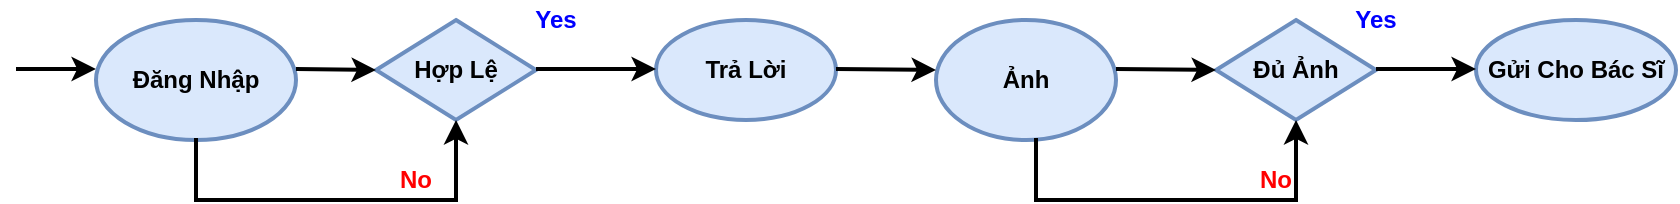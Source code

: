 <mxfile version="14.0.0" type="github" pages="2">
  <diagram name="Page-1" id="74e2e168-ea6b-b213-b513-2b3c1d86103e">
    <mxGraphModel dx="1209" dy="637" grid="0" gridSize="10" guides="1" tooltips="1" connect="1" arrows="1" fold="1" page="1" pageScale="1" pageWidth="1100" pageHeight="850" background="#ffffff" math="0" shadow="0">
      <root>
        <mxCell id="0" />
        <mxCell id="1" parent="0" />
        <mxCell id="TaB2tY3miVvT_ikd37O2-1" value="" style="endArrow=classic;html=1;strokeWidth=2;fontStyle=1" edge="1" parent="1">
          <mxGeometry width="50" height="50" relative="1" as="geometry">
            <mxPoint x="130" y="244.5" as="sourcePoint" />
            <mxPoint x="170" y="244.5" as="targetPoint" />
          </mxGeometry>
        </mxCell>
        <mxCell id="TaB2tY3miVvT_ikd37O2-2" value="Đăng Nhập" style="ellipse;whiteSpace=wrap;html=1;strokeWidth=2;fillColor=#dae8fc;strokeColor=#6c8ebf;fontStyle=1" vertex="1" parent="1">
          <mxGeometry x="170" y="220" width="100" height="60" as="geometry" />
        </mxCell>
        <mxCell id="TaB2tY3miVvT_ikd37O2-4" value="Hợp Lệ" style="rhombus;whiteSpace=wrap;html=1;strokeWidth=2;fillColor=#dae8fc;strokeColor=#6c8ebf;fontStyle=1" vertex="1" parent="1">
          <mxGeometry x="310" y="220" width="80" height="50" as="geometry" />
        </mxCell>
        <mxCell id="TaB2tY3miVvT_ikd37O2-6" value="Trả Lời" style="ellipse;whiteSpace=wrap;html=1;strokeWidth=2;fillColor=#dae8fc;strokeColor=#6c8ebf;fontStyle=1" vertex="1" parent="1">
          <mxGeometry x="450" y="220" width="90" height="50" as="geometry" />
        </mxCell>
        <mxCell id="TaB2tY3miVvT_ikd37O2-8" value="Ảnh" style="ellipse;whiteSpace=wrap;html=1;strokeWidth=2;fillColor=#dae8fc;strokeColor=#6c8ebf;fontStyle=1" vertex="1" parent="1">
          <mxGeometry x="590" y="220" width="90" height="60" as="geometry" />
        </mxCell>
        <mxCell id="TaB2tY3miVvT_ikd37O2-10" value="Đủ Ảnh" style="rhombus;whiteSpace=wrap;html=1;strokeWidth=2;fillColor=#dae8fc;strokeColor=#6c8ebf;fontStyle=1" vertex="1" parent="1">
          <mxGeometry x="730" y="220" width="80" height="50" as="geometry" />
        </mxCell>
        <mxCell id="TaB2tY3miVvT_ikd37O2-12" value="Gửi Cho Bác Sĩ" style="ellipse;whiteSpace=wrap;html=1;strokeWidth=2;fillColor=#dae8fc;strokeColor=#6c8ebf;fontStyle=1" vertex="1" parent="1">
          <mxGeometry x="860" y="220" width="100" height="50" as="geometry" />
        </mxCell>
        <mxCell id="TaB2tY3miVvT_ikd37O2-26" style="edgeStyle=orthogonalEdgeStyle;rounded=0;orthogonalLoop=1;jettySize=auto;html=1;exitX=1;exitY=0;exitDx=0;exitDy=0;entryX=0.5;entryY=1;entryDx=0;entryDy=0;strokeWidth=2;fontColor=#0000FF;" edge="1" parent="1" source="TaB2tY3miVvT_ikd37O2-14" target="TaB2tY3miVvT_ikd37O2-4">
          <mxGeometry relative="1" as="geometry" />
        </mxCell>
        <mxCell id="TaB2tY3miVvT_ikd37O2-14" value="" style="shape=partialRectangle;whiteSpace=wrap;html=1;bottom=1;right=1;left=1;top=0;fillColor=none;routingCenterX=-0.5;strokeWidth=2;fontStyle=1" vertex="1" parent="1">
          <mxGeometry x="220" y="280" width="130" height="30" as="geometry" />
        </mxCell>
        <mxCell id="TaB2tY3miVvT_ikd37O2-17" value="No" style="text;html=1;strokeColor=none;fillColor=none;align=center;verticalAlign=middle;whiteSpace=wrap;rounded=0;fontStyle=1;fontColor=#FF0000;" vertex="1" parent="1">
          <mxGeometry x="310" y="290" width="40" height="20" as="geometry" />
        </mxCell>
        <mxCell id="TaB2tY3miVvT_ikd37O2-18" value="No" style="text;html=1;strokeColor=none;fillColor=none;align=center;verticalAlign=middle;whiteSpace=wrap;rounded=0;fontStyle=1;fontColor=#FF0000;" vertex="1" parent="1">
          <mxGeometry x="740" y="290" width="40" height="20" as="geometry" />
        </mxCell>
        <mxCell id="TaB2tY3miVvT_ikd37O2-19" value="Yes" style="text;html=1;strokeColor=none;fillColor=none;align=center;verticalAlign=middle;whiteSpace=wrap;rounded=0;fontColor=#0000FF;fontStyle=1" vertex="1" parent="1">
          <mxGeometry x="380" y="210" width="40" height="20" as="geometry" />
        </mxCell>
        <mxCell id="TaB2tY3miVvT_ikd37O2-20" value="Yes" style="text;html=1;strokeColor=none;fillColor=none;align=center;verticalAlign=middle;whiteSpace=wrap;rounded=0;fontColor=#0000FF;fontStyle=1" vertex="1" parent="1">
          <mxGeometry x="790" y="210" width="40" height="20" as="geometry" />
        </mxCell>
        <mxCell id="TaB2tY3miVvT_ikd37O2-37" style="edgeStyle=orthogonalEdgeStyle;rounded=0;orthogonalLoop=1;jettySize=auto;html=1;exitX=1;exitY=0;exitDx=0;exitDy=0;entryX=0.5;entryY=1;entryDx=0;entryDy=0;strokeWidth=2;fontColor=#0000FF;" edge="1" parent="1" source="TaB2tY3miVvT_ikd37O2-27" target="TaB2tY3miVvT_ikd37O2-10">
          <mxGeometry relative="1" as="geometry" />
        </mxCell>
        <mxCell id="TaB2tY3miVvT_ikd37O2-27" value="" style="shape=partialRectangle;whiteSpace=wrap;html=1;bottom=1;right=1;left=1;top=0;fillColor=none;routingCenterX=-0.5;strokeWidth=2;fontStyle=1" vertex="1" parent="1">
          <mxGeometry x="640" y="280" width="130" height="30" as="geometry" />
        </mxCell>
        <mxCell id="TaB2tY3miVvT_ikd37O2-38" value="" style="endArrow=classic;html=1;strokeWidth=2;fontColor=#0000FF;" edge="1" parent="1">
          <mxGeometry width="50" height="50" relative="1" as="geometry">
            <mxPoint x="270" y="244.5" as="sourcePoint" />
            <mxPoint x="310" y="245" as="targetPoint" />
          </mxGeometry>
        </mxCell>
        <mxCell id="TaB2tY3miVvT_ikd37O2-39" value="" style="endArrow=classic;html=1;strokeWidth=2;fontColor=#0000FF;" edge="1" parent="1">
          <mxGeometry width="50" height="50" relative="1" as="geometry">
            <mxPoint x="390" y="244.5" as="sourcePoint" />
            <mxPoint x="450" y="244.5" as="targetPoint" />
          </mxGeometry>
        </mxCell>
        <mxCell id="TaB2tY3miVvT_ikd37O2-40" value="" style="endArrow=classic;html=1;strokeWidth=2;fontColor=#0000FF;" edge="1" parent="1">
          <mxGeometry width="50" height="50" relative="1" as="geometry">
            <mxPoint x="540" y="244.5" as="sourcePoint" />
            <mxPoint x="590" y="245" as="targetPoint" />
          </mxGeometry>
        </mxCell>
        <mxCell id="TaB2tY3miVvT_ikd37O2-41" value="" style="endArrow=classic;html=1;strokeWidth=2;fontColor=#0000FF;" edge="1" parent="1">
          <mxGeometry width="50" height="50" relative="1" as="geometry">
            <mxPoint x="680" y="244.5" as="sourcePoint" />
            <mxPoint x="730" y="245" as="targetPoint" />
          </mxGeometry>
        </mxCell>
        <mxCell id="TaB2tY3miVvT_ikd37O2-42" value="" style="endArrow=classic;html=1;strokeWidth=2;fontColor=#0000FF;" edge="1" parent="1">
          <mxGeometry width="50" height="50" relative="1" as="geometry">
            <mxPoint x="810" y="244.5" as="sourcePoint" />
            <mxPoint x="860" y="244.5" as="targetPoint" />
          </mxGeometry>
        </mxCell>
      </root>
    </mxGraphModel>
  </diagram>
  <diagram id="wlxb0YLAG6A_metRlZ4m" name="Page-2">
    <mxGraphModel dx="1209" dy="637" grid="0" gridSize="10" guides="1" tooltips="1" connect="1" arrows="1" fold="1" page="1" pageScale="1" pageWidth="1169" pageHeight="827" math="0" shadow="0">
      <root>
        <mxCell id="3ctKoOI5LQ1YCthlRaPR-0" />
        <mxCell id="3ctKoOI5LQ1YCthlRaPR-1" parent="3ctKoOI5LQ1YCthlRaPR-0" />
        <mxCell id="nVE98qUgq_cyAp84avSA-0" value="" style="endArrow=classic;html=1;strokeWidth=2;fontStyle=1" edge="1" parent="3ctKoOI5LQ1YCthlRaPR-1">
          <mxGeometry width="50" height="50" relative="1" as="geometry">
            <mxPoint x="120" y="194.5" as="sourcePoint" />
            <mxPoint x="160" y="194.5" as="targetPoint" />
          </mxGeometry>
        </mxCell>
        <mxCell id="nVE98qUgq_cyAp84avSA-1" value="Đăng Nhập" style="ellipse;whiteSpace=wrap;html=1;strokeWidth=2;fillColor=#dae8fc;strokeColor=#6c8ebf;fontStyle=1" vertex="1" parent="3ctKoOI5LQ1YCthlRaPR-1">
          <mxGeometry x="160" y="170" width="100" height="60" as="geometry" />
        </mxCell>
        <mxCell id="nVE98qUgq_cyAp84avSA-2" value="Hợp Lệ" style="rhombus;whiteSpace=wrap;html=1;strokeWidth=2;fillColor=#dae8fc;strokeColor=#6c8ebf;fontStyle=1" vertex="1" parent="3ctKoOI5LQ1YCthlRaPR-1">
          <mxGeometry x="300" y="170" width="80" height="50" as="geometry" />
        </mxCell>
        <mxCell id="nVE98qUgq_cyAp84avSA-3" value="Phản hồi kết quả xét nghiệm" style="ellipse;whiteSpace=wrap;html=1;strokeWidth=2;fillColor=#dae8fc;strokeColor=#6c8ebf;fontStyle=1" vertex="1" parent="3ctKoOI5LQ1YCthlRaPR-1">
          <mxGeometry x="440" y="170" width="95" height="50" as="geometry" />
        </mxCell>
        <mxCell id="nVE98qUgq_cyAp84avSA-6" value="Gửi cho bác sĩ" style="ellipse;whiteSpace=wrap;html=1;strokeWidth=2;fillColor=#dae8fc;strokeColor=#6c8ebf;fontStyle=1" vertex="1" parent="3ctKoOI5LQ1YCthlRaPR-1">
          <mxGeometry x="585" y="170" width="110" height="50" as="geometry" />
        </mxCell>
        <mxCell id="nVE98qUgq_cyAp84avSA-7" style="edgeStyle=orthogonalEdgeStyle;rounded=0;orthogonalLoop=1;jettySize=auto;html=1;exitX=1;exitY=0;exitDx=0;exitDy=0;entryX=0.5;entryY=1;entryDx=0;entryDy=0;strokeWidth=2;fontColor=#0000FF;" edge="1" parent="3ctKoOI5LQ1YCthlRaPR-1" source="nVE98qUgq_cyAp84avSA-8" target="nVE98qUgq_cyAp84avSA-2">
          <mxGeometry relative="1" as="geometry" />
        </mxCell>
        <mxCell id="nVE98qUgq_cyAp84avSA-8" value="" style="shape=partialRectangle;whiteSpace=wrap;html=1;bottom=1;right=1;left=1;top=0;fillColor=none;routingCenterX=-0.5;strokeWidth=2;fontStyle=1" vertex="1" parent="3ctKoOI5LQ1YCthlRaPR-1">
          <mxGeometry x="210" y="230" width="130" height="30" as="geometry" />
        </mxCell>
        <mxCell id="nVE98qUgq_cyAp84avSA-9" value="No" style="text;html=1;strokeColor=none;fillColor=none;align=center;verticalAlign=middle;whiteSpace=wrap;rounded=0;fontStyle=1;fontColor=#FF0000;" vertex="1" parent="3ctKoOI5LQ1YCthlRaPR-1">
          <mxGeometry x="300" y="240" width="40" height="20" as="geometry" />
        </mxCell>
        <mxCell id="nVE98qUgq_cyAp84avSA-11" value="Yes" style="text;html=1;strokeColor=none;fillColor=none;align=center;verticalAlign=middle;whiteSpace=wrap;rounded=0;fontColor=#0000FF;fontStyle=1" vertex="1" parent="3ctKoOI5LQ1YCthlRaPR-1">
          <mxGeometry x="370" y="160" width="40" height="20" as="geometry" />
        </mxCell>
        <mxCell id="nVE98qUgq_cyAp84avSA-15" value="" style="endArrow=classic;html=1;strokeWidth=2;fontColor=#0000FF;" edge="1" parent="3ctKoOI5LQ1YCthlRaPR-1">
          <mxGeometry width="50" height="50" relative="1" as="geometry">
            <mxPoint x="260" y="194.5" as="sourcePoint" />
            <mxPoint x="300" y="195" as="targetPoint" />
          </mxGeometry>
        </mxCell>
        <mxCell id="nVE98qUgq_cyAp84avSA-16" value="" style="endArrow=classic;html=1;strokeWidth=2;fontColor=#0000FF;" edge="1" parent="3ctKoOI5LQ1YCthlRaPR-1">
          <mxGeometry width="50" height="50" relative="1" as="geometry">
            <mxPoint x="380" y="194.5" as="sourcePoint" />
            <mxPoint x="440" y="194.5" as="targetPoint" />
          </mxGeometry>
        </mxCell>
        <mxCell id="nVE98qUgq_cyAp84avSA-19" value="" style="endArrow=classic;html=1;strokeWidth=2;fontColor=#0000FF;" edge="1" parent="3ctKoOI5LQ1YCthlRaPR-1">
          <mxGeometry width="50" height="50" relative="1" as="geometry">
            <mxPoint x="535" y="194.5" as="sourcePoint" />
            <mxPoint x="585" y="194.5" as="targetPoint" />
          </mxGeometry>
        </mxCell>
      </root>
    </mxGraphModel>
  </diagram>
</mxfile>
